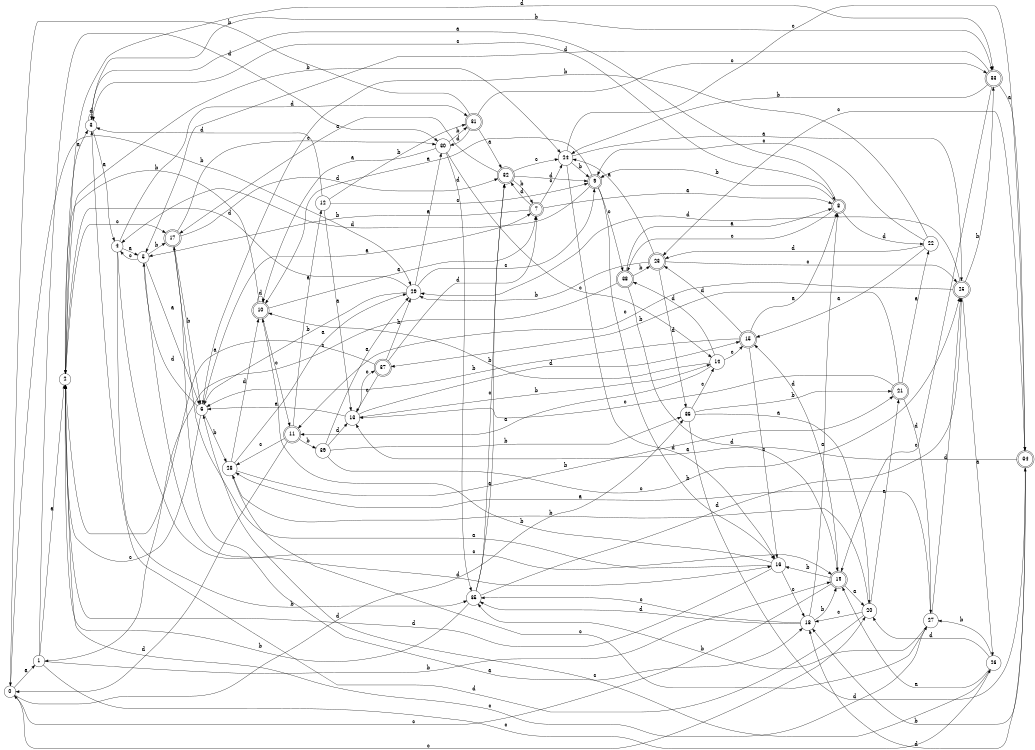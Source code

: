 digraph n32_7 {
__start0 [label="" shape="none"];

rankdir=LR;
size="8,5";

s0 [style="filled", color="black", fillcolor="white" shape="circle", label="0"];
s1 [style="filled", color="black", fillcolor="white" shape="circle", label="1"];
s2 [style="filled", color="black", fillcolor="white" shape="circle", label="2"];
s3 [style="filled", color="black", fillcolor="white" shape="circle", label="3"];
s4 [style="filled", color="black", fillcolor="white" shape="circle", label="4"];
s5 [style="filled", color="black", fillcolor="white" shape="circle", label="5"];
s6 [style="filled", color="black", fillcolor="white" shape="circle", label="6"];
s7 [style="rounded,filled", color="black", fillcolor="white" shape="doublecircle", label="7"];
s8 [style="rounded,filled", color="black", fillcolor="white" shape="doublecircle", label="8"];
s9 [style="rounded,filled", color="black", fillcolor="white" shape="doublecircle", label="9"];
s10 [style="rounded,filled", color="black", fillcolor="white" shape="doublecircle", label="10"];
s11 [style="rounded,filled", color="black", fillcolor="white" shape="doublecircle", label="11"];
s12 [style="filled", color="black", fillcolor="white" shape="circle", label="12"];
s13 [style="filled", color="black", fillcolor="white" shape="circle", label="13"];
s14 [style="filled", color="black", fillcolor="white" shape="circle", label="14"];
s15 [style="rounded,filled", color="black", fillcolor="white" shape="doublecircle", label="15"];
s16 [style="filled", color="black", fillcolor="white" shape="circle", label="16"];
s17 [style="rounded,filled", color="black", fillcolor="white" shape="doublecircle", label="17"];
s18 [style="filled", color="black", fillcolor="white" shape="circle", label="18"];
s19 [style="rounded,filled", color="black", fillcolor="white" shape="doublecircle", label="19"];
s20 [style="filled", color="black", fillcolor="white" shape="circle", label="20"];
s21 [style="rounded,filled", color="black", fillcolor="white" shape="doublecircle", label="21"];
s22 [style="filled", color="black", fillcolor="white" shape="circle", label="22"];
s23 [style="rounded,filled", color="black", fillcolor="white" shape="doublecircle", label="23"];
s24 [style="filled", color="black", fillcolor="white" shape="circle", label="24"];
s25 [style="rounded,filled", color="black", fillcolor="white" shape="doublecircle", label="25"];
s26 [style="filled", color="black", fillcolor="white" shape="circle", label="26"];
s27 [style="filled", color="black", fillcolor="white" shape="circle", label="27"];
s28 [style="filled", color="black", fillcolor="white" shape="circle", label="28"];
s29 [style="filled", color="black", fillcolor="white" shape="circle", label="29"];
s30 [style="filled", color="black", fillcolor="white" shape="circle", label="30"];
s31 [style="rounded,filled", color="black", fillcolor="white" shape="doublecircle", label="31"];
s32 [style="rounded,filled", color="black", fillcolor="white" shape="doublecircle", label="32"];
s33 [style="rounded,filled", color="black", fillcolor="white" shape="doublecircle", label="33"];
s34 [style="rounded,filled", color="black", fillcolor="white" shape="doublecircle", label="34"];
s35 [style="filled", color="black", fillcolor="white" shape="circle", label="35"];
s36 [style="filled", color="black", fillcolor="white" shape="circle", label="36"];
s37 [style="rounded,filled", color="black", fillcolor="white" shape="doublecircle", label="37"];
s38 [style="rounded,filled", color="black", fillcolor="white" shape="doublecircle", label="38"];
s39 [style="filled", color="black", fillcolor="white" shape="circle", label="39"];
s0 -> s1 [label="a"];
s0 -> s29 [label="b"];
s0 -> s20 [label="c"];
s0 -> s36 [label="d"];
s1 -> s2 [label="a"];
s1 -> s19 [label="b"];
s1 -> s26 [label="c"];
s1 -> s30 [label="d"];
s2 -> s3 [label="a"];
s2 -> s24 [label="b"];
s2 -> s17 [label="c"];
s2 -> s33 [label="d"];
s3 -> s4 [label="a"];
s3 -> s33 [label="b"];
s3 -> s8 [label="c"];
s3 -> s3 [label="d"];
s4 -> s5 [label="a"];
s4 -> s35 [label="b"];
s4 -> s19 [label="c"];
s4 -> s31 [label="d"];
s5 -> s6 [label="a"];
s5 -> s17 [label="b"];
s5 -> s4 [label="c"];
s5 -> s16 [label="d"];
s6 -> s7 [label="a"];
s6 -> s28 [label="b"];
s6 -> s2 [label="c"];
s6 -> s5 [label="d"];
s7 -> s8 [label="a"];
s7 -> s5 [label="b"];
s7 -> s24 [label="c"];
s7 -> s32 [label="d"];
s8 -> s3 [label="a"];
s8 -> s9 [label="b"];
s8 -> s38 [label="c"];
s8 -> s22 [label="d"];
s9 -> s10 [label="a"];
s9 -> s16 [label="b"];
s9 -> s38 [label="c"];
s9 -> s4 [label="d"];
s10 -> s7 [label="a"];
s10 -> s2 [label="b"];
s10 -> s11 [label="c"];
s10 -> s10 [label="d"];
s11 -> s12 [label="a"];
s11 -> s39 [label="b"];
s11 -> s28 [label="c"];
s11 -> s0 [label="d"];
s12 -> s13 [label="a"];
s12 -> s31 [label="b"];
s12 -> s9 [label="c"];
s12 -> s3 [label="d"];
s13 -> s6 [label="a"];
s13 -> s14 [label="b"];
s13 -> s37 [label="c"];
s13 -> s15 [label="d"];
s14 -> s11 [label="a"];
s14 -> s10 [label="b"];
s14 -> s15 [label="c"];
s14 -> s38 [label="d"];
s15 -> s8 [label="a"];
s15 -> s6 [label="b"];
s15 -> s16 [label="c"];
s15 -> s23 [label="d"];
s16 -> s17 [label="a"];
s16 -> s10 [label="b"];
s16 -> s18 [label="c"];
s16 -> s2 [label="d"];
s17 -> s18 [label="a"];
s17 -> s6 [label="b"];
s17 -> s30 [label="c"];
s17 -> s32 [label="d"];
s18 -> s8 [label="a"];
s18 -> s19 [label="b"];
s18 -> s35 [label="c"];
s18 -> s35 [label="d"];
s19 -> s20 [label="a"];
s19 -> s16 [label="b"];
s19 -> s0 [label="c"];
s19 -> s15 [label="d"];
s20 -> s21 [label="a"];
s20 -> s28 [label="b"];
s20 -> s18 [label="c"];
s20 -> s3 [label="d"];
s21 -> s22 [label="a"];
s21 -> s37 [label="b"];
s21 -> s13 [label="c"];
s21 -> s27 [label="d"];
s22 -> s15 [label="a"];
s22 -> s6 [label="b"];
s22 -> s9 [label="c"];
s22 -> s23 [label="d"];
s23 -> s24 [label="a"];
s23 -> s29 [label="b"];
s23 -> s25 [label="c"];
s23 -> s36 [label="d"];
s24 -> s25 [label="a"];
s24 -> s9 [label="b"];
s24 -> s34 [label="c"];
s24 -> s16 [label="d"];
s25 -> s26 [label="a"];
s25 -> s33 [label="b"];
s25 -> s11 [label="c"];
s25 -> s29 [label="d"];
s26 -> s19 [label="a"];
s26 -> s27 [label="b"];
s26 -> s6 [label="c"];
s26 -> s20 [label="d"];
s27 -> s28 [label="a"];
s27 -> s35 [label="b"];
s27 -> s2 [label="c"];
s27 -> s25 [label="d"];
s28 -> s29 [label="a"];
s28 -> s21 [label="b"];
s28 -> s27 [label="c"];
s28 -> s10 [label="d"];
s29 -> s30 [label="a"];
s29 -> s6 [label="b"];
s29 -> s9 [label="c"];
s29 -> s2 [label="d"];
s30 -> s10 [label="a"];
s30 -> s31 [label="b"];
s30 -> s14 [label="c"];
s30 -> s35 [label="d"];
s31 -> s32 [label="a"];
s31 -> s0 [label="b"];
s31 -> s33 [label="c"];
s31 -> s30 [label="d"];
s32 -> s17 [label="a"];
s32 -> s7 [label="b"];
s32 -> s24 [label="c"];
s32 -> s9 [label="d"];
s33 -> s34 [label="a"];
s33 -> s24 [label="b"];
s33 -> s19 [label="c"];
s33 -> s5 [label="d"];
s34 -> s13 [label="a"];
s34 -> s18 [label="b"];
s34 -> s23 [label="c"];
s34 -> s18 [label="d"];
s35 -> s32 [label="a"];
s35 -> s2 [label="b"];
s35 -> s32 [label="c"];
s35 -> s25 [label="d"];
s36 -> s20 [label="a"];
s36 -> s21 [label="b"];
s36 -> s14 [label="c"];
s36 -> s34 [label="d"];
s37 -> s2 [label="a"];
s37 -> s29 [label="b"];
s37 -> s13 [label="c"];
s37 -> s7 [label="d"];
s38 -> s8 [label="a"];
s38 -> s23 [label="b"];
s38 -> s1 [label="c"];
s38 -> s19 [label="d"];
s39 -> s29 [label="a"];
s39 -> s36 [label="b"];
s39 -> s25 [label="c"];
s39 -> s13 [label="d"];

}